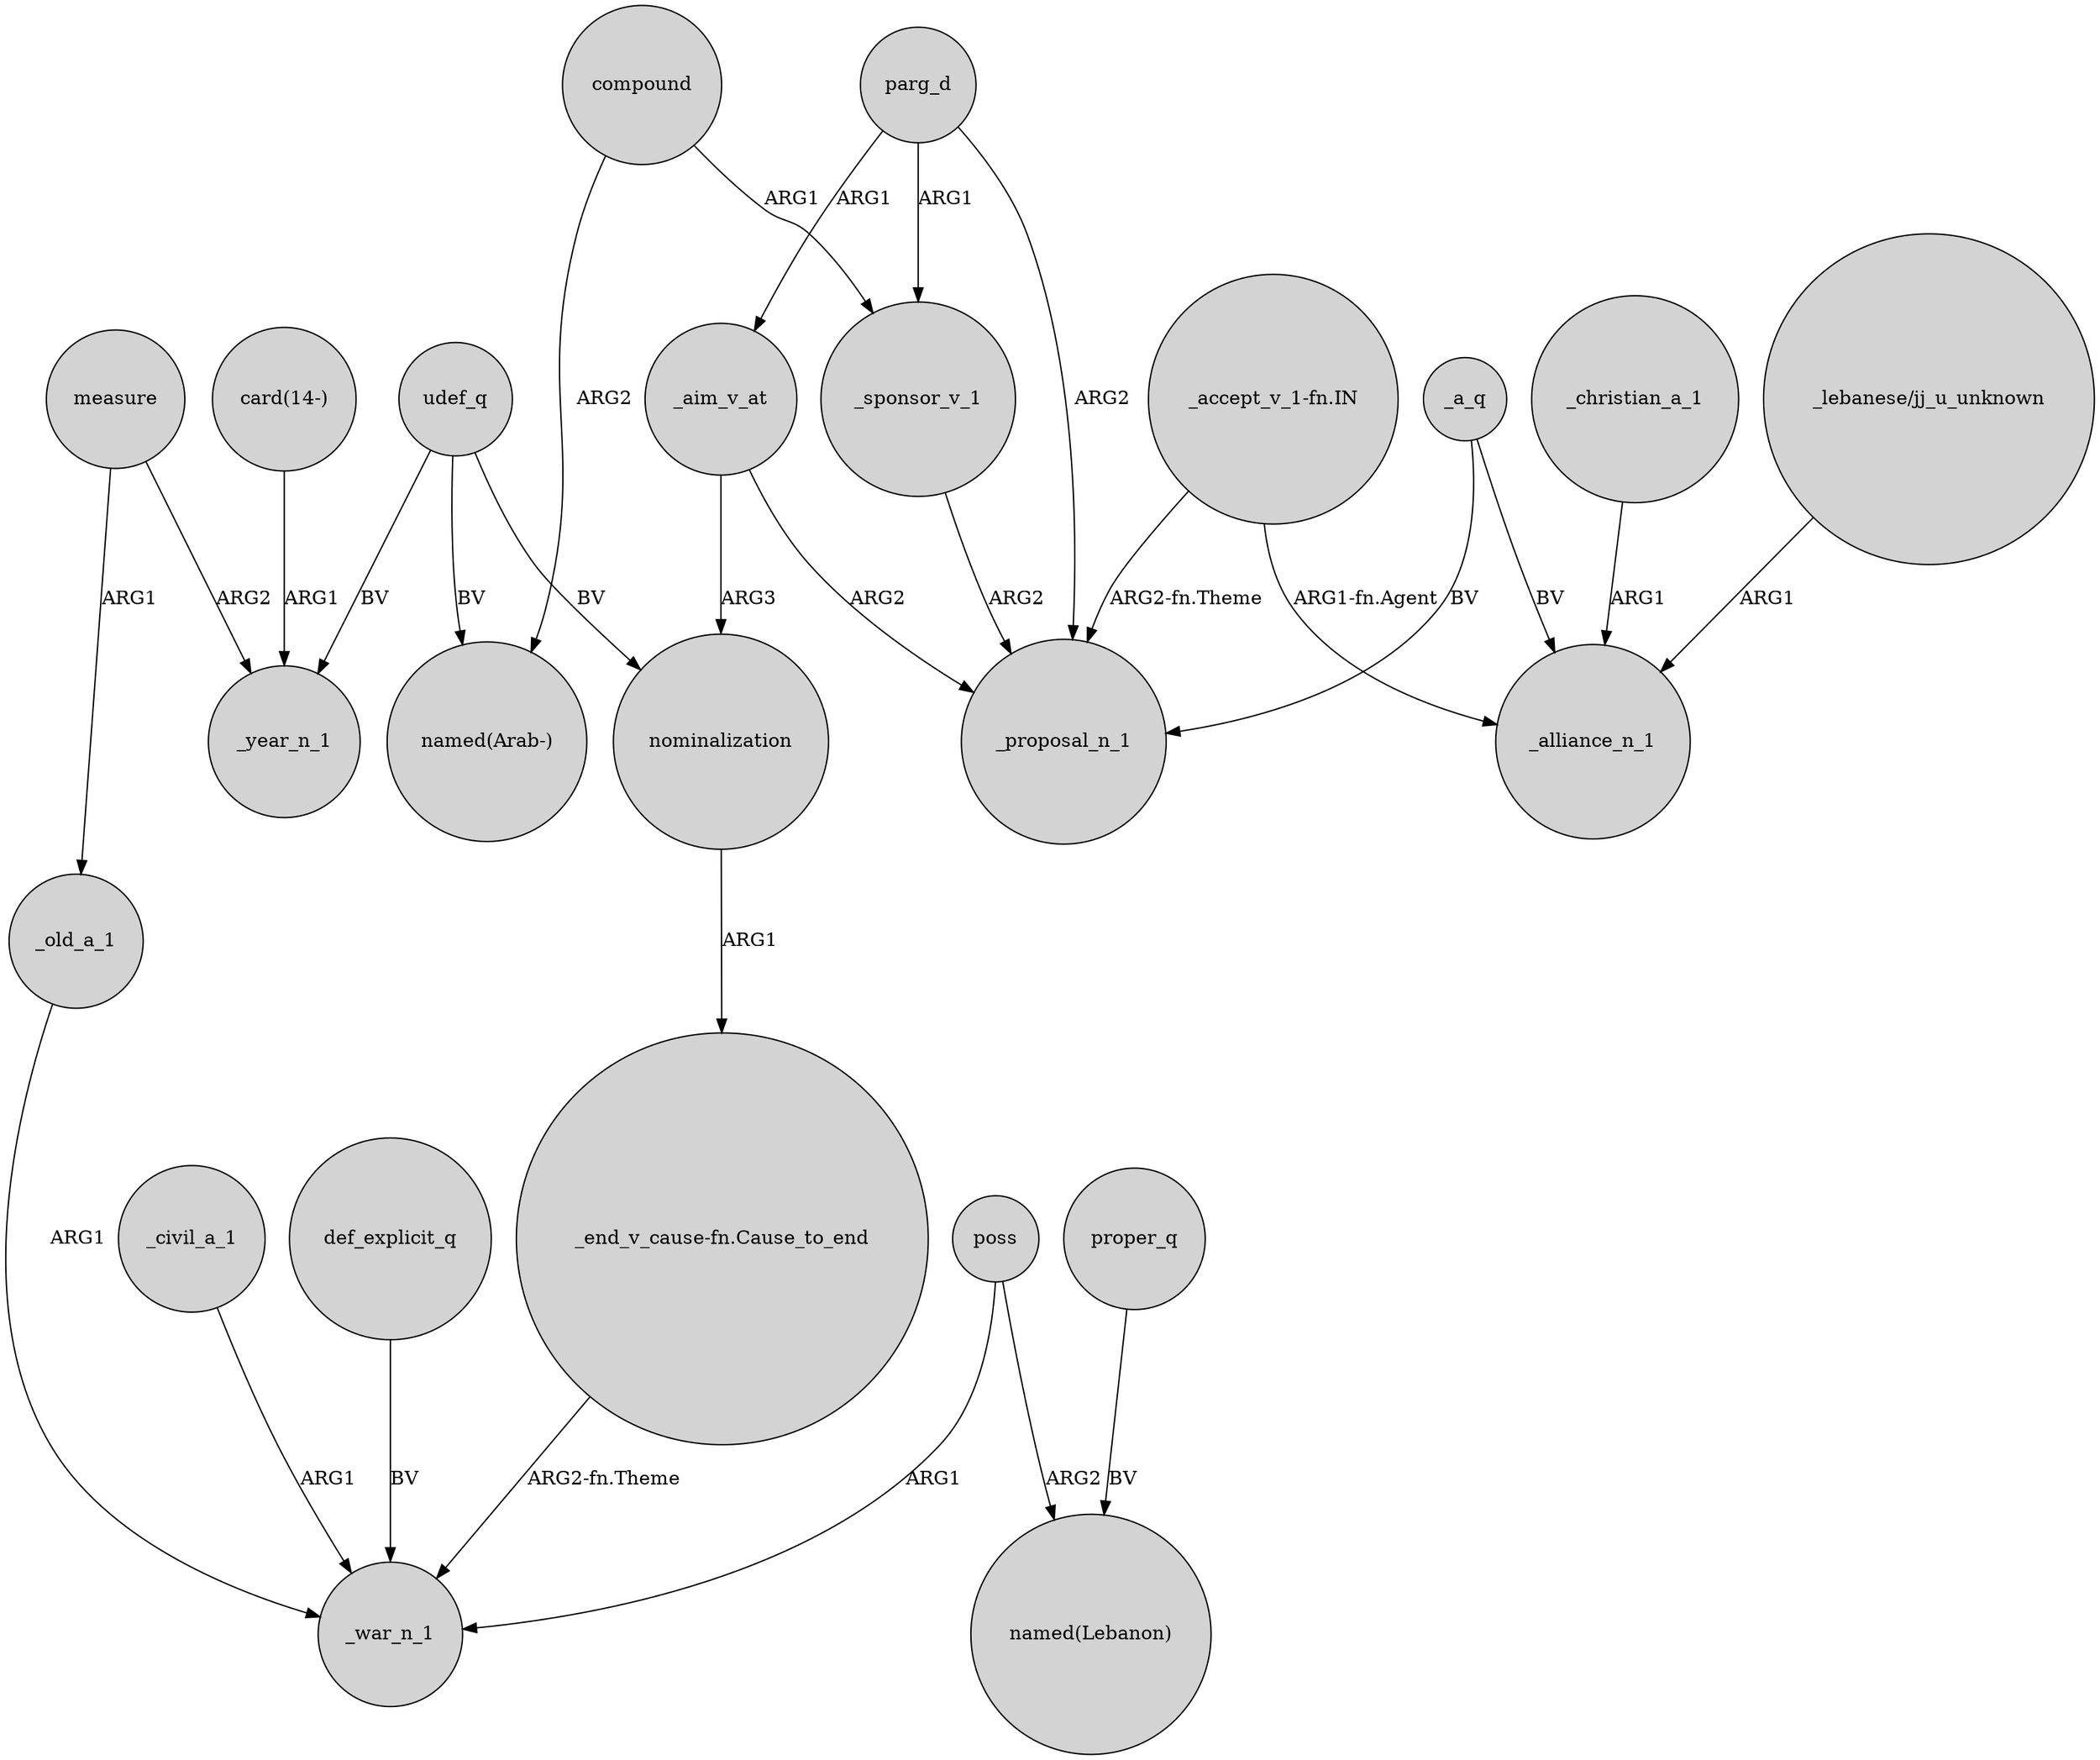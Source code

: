 digraph {
	node [shape=circle style=filled]
	def_explicit_q -> _war_n_1 [label=BV]
	_sponsor_v_1 -> _proposal_n_1 [label=ARG2]
	"_accept_v_1-fn.IN" -> _alliance_n_1 [label="ARG1-fn.Agent"]
	_a_q -> _alliance_n_1 [label=BV]
	"card(14-)" -> _year_n_1 [label=ARG1]
	proper_q -> "named(Lebanon)" [label=BV]
	measure -> _year_n_1 [label=ARG2]
	parg_d -> _aim_v_at [label=ARG1]
	_aim_v_at -> nominalization [label=ARG3]
	"_accept_v_1-fn.IN" -> _proposal_n_1 [label="ARG2-fn.Theme"]
	_old_a_1 -> _war_n_1 [label=ARG1]
	_christian_a_1 -> _alliance_n_1 [label=ARG1]
	nominalization -> "_end_v_cause-fn.Cause_to_end" [label=ARG1]
	measure -> _old_a_1 [label=ARG1]
	_civil_a_1 -> _war_n_1 [label=ARG1]
	parg_d -> _sponsor_v_1 [label=ARG1]
	_aim_v_at -> _proposal_n_1 [label=ARG2]
	udef_q -> "named(Arab-)" [label=BV]
	"_end_v_cause-fn.Cause_to_end" -> _war_n_1 [label="ARG2-fn.Theme"]
	"_lebanese/jj_u_unknown" -> _alliance_n_1 [label=ARG1]
	poss -> _war_n_1 [label=ARG1]
	udef_q -> nominalization [label=BV]
	compound -> "named(Arab-)" [label=ARG2]
	parg_d -> _proposal_n_1 [label=ARG2]
	udef_q -> _year_n_1 [label=BV]
	compound -> _sponsor_v_1 [label=ARG1]
	poss -> "named(Lebanon)" [label=ARG2]
	_a_q -> _proposal_n_1 [label=BV]
}
